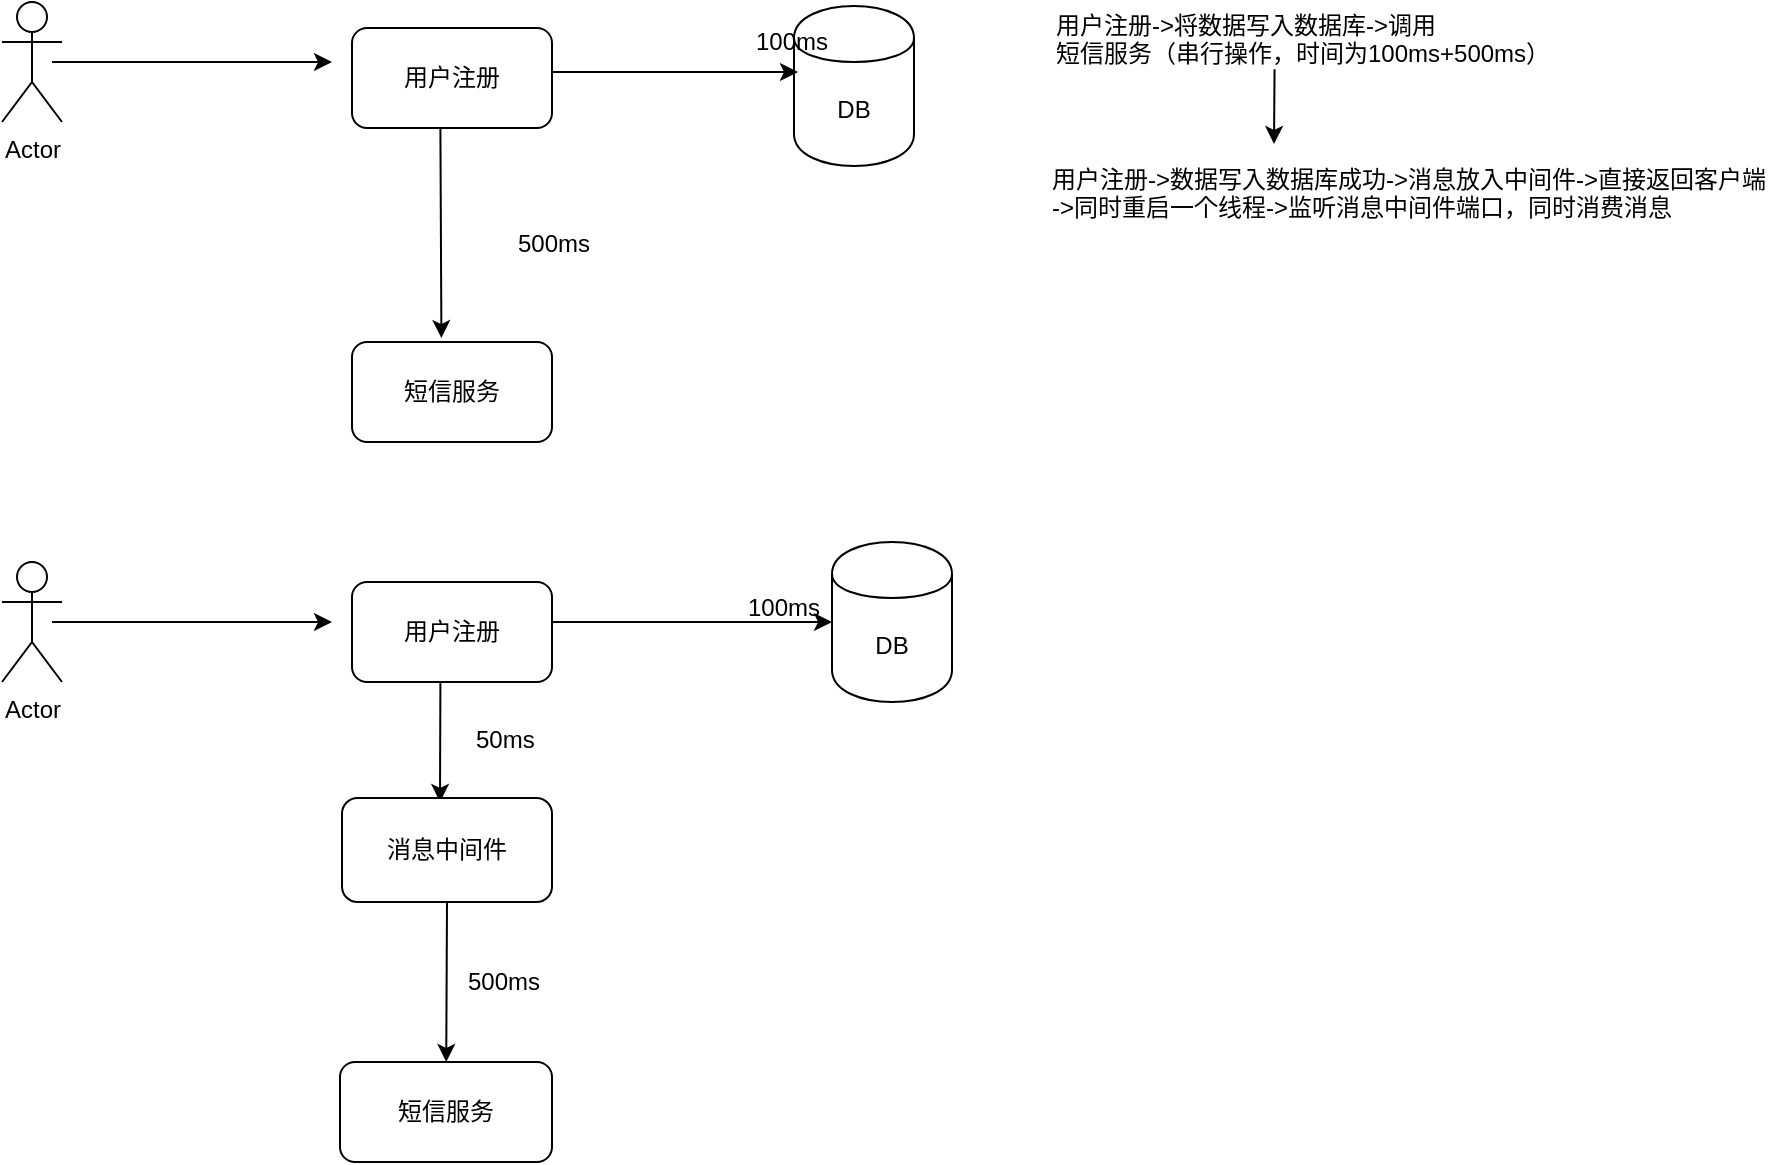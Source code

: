 <mxfile pages="1" version="11.2.4" type="github"><diagram id="-Op0SB_yQDZWO5zAN6x2" name="Page-1"><mxGraphModel dx="1022" dy="391" grid="1" gridSize="10" guides="1" tooltips="1" connect="1" arrows="1" fold="1" page="1" pageScale="1" pageWidth="827" pageHeight="1169" math="0" shadow="0"><root><mxCell id="0"/><mxCell id="1" parent="0"/><mxCell id="1lnD_k0Vje7Bl7Qtp2Fb-1" value="Actor" style="shape=umlActor;verticalLabelPosition=bottom;labelBackgroundColor=#ffffff;verticalAlign=top;html=1;outlineConnect=0;" vertex="1" parent="1"><mxGeometry x="35" y="140" width="30" height="60" as="geometry"/></mxCell><mxCell id="1lnD_k0Vje7Bl7Qtp2Fb-2" value="用户注册" style="rounded=1;whiteSpace=wrap;html=1;" vertex="1" parent="1"><mxGeometry x="210" y="153" width="100" height="50" as="geometry"/></mxCell><mxCell id="1lnD_k0Vje7Bl7Qtp2Fb-3" value="DB" style="shape=cylinder;whiteSpace=wrap;html=1;boundedLbl=1;backgroundOutline=1;" vertex="1" parent="1"><mxGeometry x="431" y="142" width="60" height="80" as="geometry"/></mxCell><mxCell id="1lnD_k0Vje7Bl7Qtp2Fb-4" value="" style="endArrow=classic;html=1;" edge="1" parent="1"><mxGeometry width="50" height="50" relative="1" as="geometry"><mxPoint x="60" y="170" as="sourcePoint"/><mxPoint x="200" y="170" as="targetPoint"/><Array as="points"/></mxGeometry></mxCell><mxCell id="1lnD_k0Vje7Bl7Qtp2Fb-5" value="" style="endArrow=classic;html=1;" edge="1" parent="1"><mxGeometry width="50" height="50" relative="1" as="geometry"><mxPoint x="310" y="175" as="sourcePoint"/><mxPoint x="433" y="175" as="targetPoint"/></mxGeometry></mxCell><mxCell id="1lnD_k0Vje7Bl7Qtp2Fb-6" value="短信服务" style="rounded=1;whiteSpace=wrap;html=1;" vertex="1" parent="1"><mxGeometry x="210" y="310" width="100" height="50" as="geometry"/></mxCell><mxCell id="1lnD_k0Vje7Bl7Qtp2Fb-7" value="" style="endArrow=classic;html=1;entryX=0.447;entryY=-0.039;entryDx=0;entryDy=0;entryPerimeter=0;exitX=0.442;exitY=1.006;exitDx=0;exitDy=0;exitPerimeter=0;" edge="1" parent="1" source="1lnD_k0Vje7Bl7Qtp2Fb-2" target="1lnD_k0Vje7Bl7Qtp2Fb-6"><mxGeometry width="50" height="50" relative="1" as="geometry"><mxPoint x="40" y="420" as="sourcePoint"/><mxPoint x="90" y="370" as="targetPoint"/><Array as="points"/></mxGeometry></mxCell><mxCell id="1lnD_k0Vje7Bl7Qtp2Fb-8" value="100ms" style="text;html=1;resizable=0;points=[];autosize=1;align=left;verticalAlign=top;spacingTop=-4;" vertex="1" parent="1"><mxGeometry x="410" y="150" width="50" height="20" as="geometry"/></mxCell><mxCell id="1lnD_k0Vje7Bl7Qtp2Fb-9" value="500ms" style="text;html=1;resizable=0;points=[];autosize=1;align=left;verticalAlign=top;spacingTop=-4;" vertex="1" parent="1"><mxGeometry x="291" y="251" width="50" height="20" as="geometry"/></mxCell><mxCell id="1lnD_k0Vje7Bl7Qtp2Fb-11" value="用户注册-&amp;gt;将数据写入数据库-&amp;gt;调用&lt;br&gt;短信服务（串行操作，时间为100ms+500ms）&lt;br&gt;" style="text;html=1;resizable=0;points=[];autosize=1;align=left;verticalAlign=top;spacingTop=-4;" vertex="1" parent="1"><mxGeometry x="560" y="142" width="260" height="30" as="geometry"/></mxCell><mxCell id="1lnD_k0Vje7Bl7Qtp2Fb-13" value="" style="endArrow=classic;html=1;exitX=0.428;exitY=1.056;exitDx=0;exitDy=0;exitPerimeter=0;" edge="1" parent="1" source="1lnD_k0Vje7Bl7Qtp2Fb-11"><mxGeometry width="50" height="50" relative="1" as="geometry"><mxPoint x="630" y="261" as="sourcePoint"/><mxPoint x="671" y="211" as="targetPoint"/></mxGeometry></mxCell><mxCell id="1lnD_k0Vje7Bl7Qtp2Fb-15" value="用户注册-&amp;gt;数据写入数据库成功-&amp;gt;消息放入中间件-&amp;gt;直接返回客户端&lt;br&gt;-&amp;gt;同时重启一个线程-&amp;gt;监听消息中间件端口，同时消费消息" style="text;html=1;resizable=0;points=[];autosize=1;align=left;verticalAlign=top;spacingTop=-4;" vertex="1" parent="1"><mxGeometry x="558" y="219" width="370" height="30" as="geometry"/></mxCell><mxCell id="1lnD_k0Vje7Bl7Qtp2Fb-17" value="Actor" style="shape=umlActor;verticalLabelPosition=bottom;labelBackgroundColor=#ffffff;verticalAlign=top;html=1;outlineConnect=0;" vertex="1" parent="1"><mxGeometry x="35" y="420" width="30" height="60" as="geometry"/></mxCell><mxCell id="1lnD_k0Vje7Bl7Qtp2Fb-18" value="用户注册" style="rounded=1;whiteSpace=wrap;html=1;" vertex="1" parent="1"><mxGeometry x="210" y="430" width="100" height="50" as="geometry"/></mxCell><mxCell id="1lnD_k0Vje7Bl7Qtp2Fb-19" value="DB" style="shape=cylinder;whiteSpace=wrap;html=1;boundedLbl=1;backgroundOutline=1;" vertex="1" parent="1"><mxGeometry x="450" y="410" width="60" height="80" as="geometry"/></mxCell><mxCell id="1lnD_k0Vje7Bl7Qtp2Fb-20" value="" style="endArrow=classic;html=1;" edge="1" parent="1"><mxGeometry width="50" height="50" relative="1" as="geometry"><mxPoint x="60" y="450" as="sourcePoint"/><mxPoint x="200" y="450" as="targetPoint"/><Array as="points"/></mxGeometry></mxCell><mxCell id="1lnD_k0Vje7Bl7Qtp2Fb-21" value="" style="endArrow=classic;html=1;" edge="1" parent="1"><mxGeometry width="50" height="50" relative="1" as="geometry"><mxPoint x="310" y="450" as="sourcePoint"/><mxPoint x="450" y="450" as="targetPoint"/></mxGeometry></mxCell><mxCell id="1lnD_k0Vje7Bl7Qtp2Fb-23" value="" style="endArrow=classic;html=1;exitX=0.442;exitY=1.006;exitDx=0;exitDy=0;exitPerimeter=0;" edge="1" parent="1" source="1lnD_k0Vje7Bl7Qtp2Fb-18"><mxGeometry width="50" height="50" relative="1" as="geometry"><mxPoint x="40" y="700" as="sourcePoint"/><mxPoint x="254" y="540" as="targetPoint"/><Array as="points"/></mxGeometry></mxCell><mxCell id="1lnD_k0Vje7Bl7Qtp2Fb-24" value="100ms" style="text;html=1;resizable=0;points=[];autosize=1;align=left;verticalAlign=top;spacingTop=-4;" vertex="1" parent="1"><mxGeometry x="406" y="433" width="50" height="20" as="geometry"/></mxCell><mxCell id="1lnD_k0Vje7Bl7Qtp2Fb-25" value="500ms" style="text;html=1;resizable=0;points=[];autosize=1;align=left;verticalAlign=top;spacingTop=-4;" vertex="1" parent="1"><mxGeometry x="266" y="620" width="50" height="20" as="geometry"/></mxCell><mxCell id="1lnD_k0Vje7Bl7Qtp2Fb-27" value="短信服务" style="rounded=1;whiteSpace=wrap;html=1;" vertex="1" parent="1"><mxGeometry x="204" y="670" width="106" height="50" as="geometry"/></mxCell><mxCell id="1lnD_k0Vje7Bl7Qtp2Fb-28" value="消息中间件" style="rounded=1;whiteSpace=wrap;html=1;" vertex="1" parent="1"><mxGeometry x="205" y="538" width="105" height="52" as="geometry"/></mxCell><mxCell id="1lnD_k0Vje7Bl7Qtp2Fb-29" value="" style="endArrow=classic;html=1;exitX=0.5;exitY=1;exitDx=0;exitDy=0;" edge="1" parent="1" source="1lnD_k0Vje7Bl7Qtp2Fb-28" target="1lnD_k0Vje7Bl7Qtp2Fb-27"><mxGeometry width="50" height="50" relative="1" as="geometry"><mxPoint x="40" y="790" as="sourcePoint"/><mxPoint x="90" y="740" as="targetPoint"/></mxGeometry></mxCell><mxCell id="1lnD_k0Vje7Bl7Qtp2Fb-30" value="50ms" style="text;html=1;resizable=0;points=[];autosize=1;align=left;verticalAlign=top;spacingTop=-4;" vertex="1" parent="1"><mxGeometry x="270" y="499" width="40" height="20" as="geometry"/></mxCell></root></mxGraphModel></diagram></mxfile>
